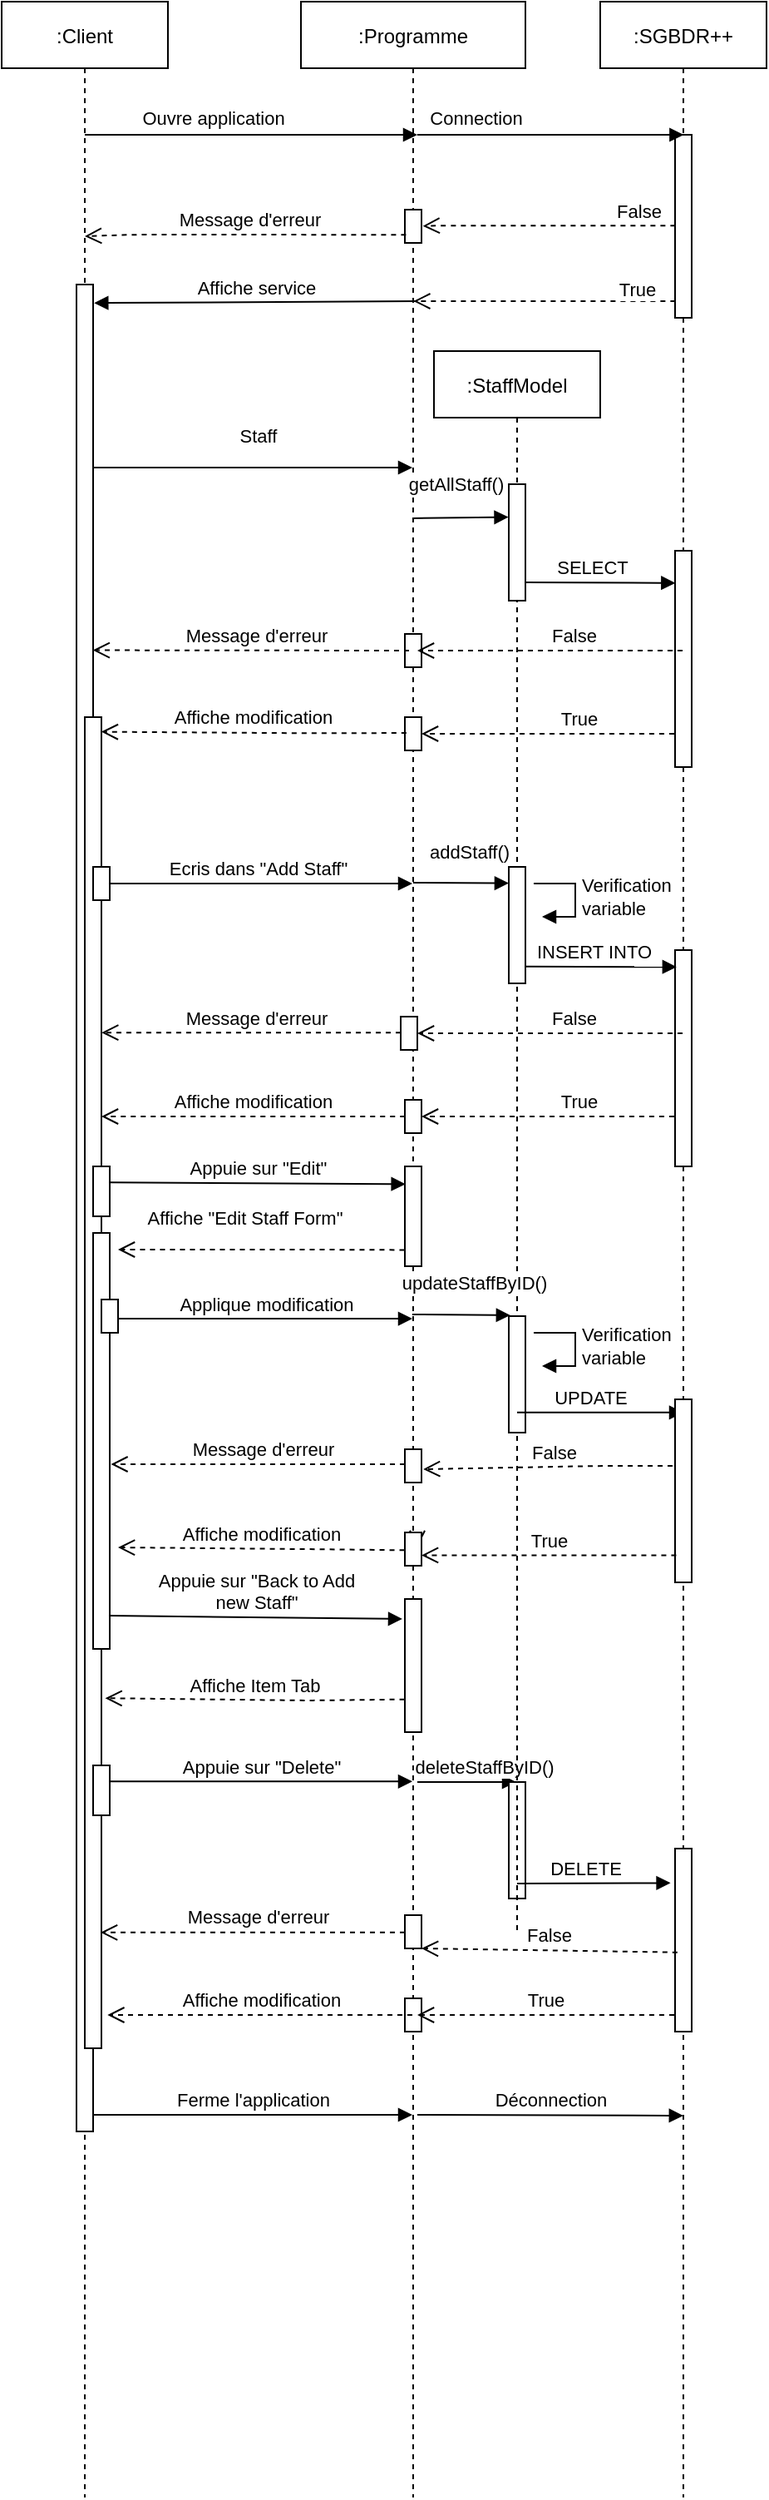 <mxfile version="13.10.5" type="google"><diagram id="kgpKYQtTHZ0yAKxKKP6v" name="Page-1"><mxGraphModel dx="1662" dy="794" grid="1" gridSize="10" guides="1" tooltips="1" connect="1" arrows="1" fold="1" page="1" pageScale="1" pageWidth="850" pageHeight="1100" math="0" shadow="0"><root><mxCell id="0"/><mxCell id="1" parent="0"/><mxCell id="3nuBFxr9cyL0pnOWT2aG-1" value=":Client" style="shape=umlLifeline;perimeter=lifelinePerimeter;container=1;collapsible=0;recursiveResize=0;rounded=0;shadow=0;strokeWidth=1;" parent="1" vertex="1"><mxGeometry x="120" y="80" width="100" height="1500" as="geometry"/></mxCell><mxCell id="3nuBFxr9cyL0pnOWT2aG-5" value=":Programme" style="shape=umlLifeline;perimeter=lifelinePerimeter;container=1;collapsible=0;recursiveResize=0;rounded=0;shadow=0;strokeWidth=1;" parent="1" vertex="1"><mxGeometry x="300" y="80" width="135" height="1500" as="geometry"/></mxCell><mxCell id="AiRgw6hfHiOyTLjR-OZo-54" value="" style="html=1;points=[];perimeter=orthogonalPerimeter;" parent="3nuBFxr9cyL0pnOWT2aG-5" vertex="1"><mxGeometry x="62.5" y="125" width="10" height="20" as="geometry"/></mxCell><mxCell id="AiRgw6hfHiOyTLjR-OZo-1" value=":SGBDR++" style="shape=umlLifeline;perimeter=lifelinePerimeter;container=1;collapsible=0;recursiveResize=0;rounded=0;shadow=0;strokeWidth=1;" parent="1" vertex="1"><mxGeometry x="480" y="80" width="100" height="1500" as="geometry"/></mxCell><mxCell id="AiRgw6hfHiOyTLjR-OZo-2" value="" style="points=[];perimeter=orthogonalPerimeter;rounded=0;shadow=0;strokeWidth=1;" parent="AiRgw6hfHiOyTLjR-OZo-1" vertex="1"><mxGeometry x="45" y="80" width="10" height="110" as="geometry"/></mxCell><mxCell id="AiRgw6hfHiOyTLjR-OZo-5" value="" style="html=1;verticalAlign=bottom;endArrow=block;" parent="1" source="3nuBFxr9cyL0pnOWT2aG-1" edge="1"><mxGeometry relative="1" as="geometry"><mxPoint x="275" y="160" as="sourcePoint"/><mxPoint x="370" y="160" as="targetPoint"/></mxGeometry></mxCell><mxCell id="AiRgw6hfHiOyTLjR-OZo-9" value="Ouvre application" style="edgeLabel;html=1;align=center;verticalAlign=middle;resizable=0;points=[];" parent="AiRgw6hfHiOyTLjR-OZo-5" vertex="1" connectable="0"><mxGeometry x="0.355" y="1" relative="1" as="geometry"><mxPoint x="-58.43" y="-9" as="offset"/></mxGeometry></mxCell><mxCell id="AiRgw6hfHiOyTLjR-OZo-10" value="" style="html=1;verticalAlign=bottom;endArrow=block;entryX=0;entryY=0;" parent="1" edge="1"><mxGeometry relative="1" as="geometry"><mxPoint x="370" y="160" as="sourcePoint"/><mxPoint x="530.19" y="160" as="targetPoint"/></mxGeometry></mxCell><mxCell id="AiRgw6hfHiOyTLjR-OZo-11" value="Connection" style="edgeLabel;html=1;align=center;verticalAlign=middle;resizable=0;points=[];" parent="AiRgw6hfHiOyTLjR-OZo-10" vertex="1" connectable="0"><mxGeometry x="0.355" y="1" relative="1" as="geometry"><mxPoint x="-73.62" y="-9" as="offset"/></mxGeometry></mxCell><mxCell id="AiRgw6hfHiOyTLjR-OZo-22" value="Affiche service" style="html=1;verticalAlign=bottom;endArrow=block;entryX=1.064;entryY=0.01;entryDx=0;entryDy=0;entryPerimeter=0;" parent="1" target="AiRgw6hfHiOyTLjR-OZo-28" edge="1"><mxGeometry relative="1" as="geometry"><mxPoint x="370" y="260" as="sourcePoint"/><mxPoint x="180" y="260" as="targetPoint"/></mxGeometry></mxCell><mxCell id="AiRgw6hfHiOyTLjR-OZo-23" value="False" style="html=1;verticalAlign=bottom;endArrow=open;dashed=1;endSize=8;entryX=1.081;entryY=0.493;entryDx=0;entryDy=0;entryPerimeter=0;" parent="1" target="AiRgw6hfHiOyTLjR-OZo-54" edge="1"><mxGeometry x="-0.71" relative="1" as="geometry"><mxPoint x="380" y="215" as="targetPoint"/><mxPoint x="525.19" y="214.66" as="sourcePoint"/><Array as="points"><mxPoint x="380.19" y="214.66"/></Array><mxPoint as="offset"/></mxGeometry></mxCell><mxCell id="AiRgw6hfHiOyTLjR-OZo-27" value="True" style="html=1;verticalAlign=bottom;endArrow=open;dashed=1;endSize=8;entryX=0.501;entryY=0.12;entryDx=0;entryDy=0;entryPerimeter=0;" parent="1" target="3nuBFxr9cyL0pnOWT2aG-5" edge="1"><mxGeometry x="-0.711" y="2" relative="1" as="geometry"><mxPoint x="370" y="260" as="targetPoint"/><mxPoint x="525.19" y="260" as="sourcePoint"/><Array as="points"><mxPoint x="380.19" y="260"/></Array><mxPoint as="offset"/></mxGeometry></mxCell><mxCell id="AiRgw6hfHiOyTLjR-OZo-28" value="" style="html=1;points=[];perimeter=orthogonalPerimeter;" parent="1" vertex="1"><mxGeometry x="165" y="250" width="10" height="1110" as="geometry"/></mxCell><mxCell id="AiRgw6hfHiOyTLjR-OZo-52" value="Message d'erreur" style="html=1;verticalAlign=bottom;endArrow=open;dashed=1;endSize=8;exitX=0.071;exitY=0.755;exitDx=0;exitDy=0;exitPerimeter=0;entryX=0.5;entryY=0.094;entryDx=0;entryDy=0;entryPerimeter=0;" parent="1" source="AiRgw6hfHiOyTLjR-OZo-54" target="3nuBFxr9cyL0pnOWT2aG-1" edge="1"><mxGeometry x="-0.029" relative="1" as="geometry"><mxPoint x="180" y="220.34" as="targetPoint"/><mxPoint x="345.19" y="220.0" as="sourcePoint"/><Array as="points"><mxPoint x="200.19" y="220.0"/></Array><mxPoint as="offset"/></mxGeometry></mxCell><mxCell id="wYW97NCSgQU51zEsF71i-62" value="" style="html=1;points=[];perimeter=orthogonalPerimeter;" parent="1" vertex="1"><mxGeometry x="362.5" y="740" width="10" height="20" as="geometry"/></mxCell><mxCell id="wYW97NCSgQU51zEsF71i-63" value="" style="html=1;points=[];perimeter=orthogonalPerimeter;" parent="1" vertex="1"><mxGeometry x="362.5" y="780" width="10" height="60" as="geometry"/></mxCell><mxCell id="wYW97NCSgQU51zEsF71i-64" value="False" style="html=1;verticalAlign=bottom;endArrow=open;dashed=1;endSize=8;entryX=1.107;entryY=0.6;entryDx=0;entryDy=0;entryPerimeter=0;" parent="1" target="wYW97NCSgQU51zEsF71i-65" edge="1"><mxGeometry relative="1" as="geometry"><mxPoint x="60" y="880" as="targetPoint"/><mxPoint x="529.5" y="960" as="sourcePoint"/><Array as="points"><mxPoint x="480" y="960"/></Array></mxGeometry></mxCell><mxCell id="wYW97NCSgQU51zEsF71i-65" value="" style="html=1;points=[];perimeter=orthogonalPerimeter;" parent="1" vertex="1"><mxGeometry x="362.5" y="950" width="10" height="20" as="geometry"/></mxCell><mxCell id="wYW97NCSgQU51zEsF71i-66" value="" style="html=1;verticalAlign=bottom;endArrow=open;dashed=1;endSize=8;" parent="1" source="wYW97NCSgQU51zEsF71i-76" edge="1"><mxGeometry relative="1" as="geometry"><mxPoint x="370" y="1009" as="targetPoint"/><mxPoint x="224.5" y="930" as="sourcePoint"/><Array as="points"/></mxGeometry></mxCell><mxCell id="wYW97NCSgQU51zEsF71i-67" value="Affiche modification" style="html=1;verticalAlign=bottom;endArrow=open;dashed=1;endSize=8;entryX=1.5;entryY=0.756;entryDx=0;entryDy=0;entryPerimeter=0;exitX=-0.022;exitY=0.533;exitDx=0;exitDy=0;exitPerimeter=0;" parent="1" source="wYW97NCSgQU51zEsF71i-76" target="wYW97NCSgQU51zEsF71i-102" edge="1"><mxGeometry relative="1" as="geometry"><mxPoint x="200" y="1009" as="targetPoint"/><mxPoint x="340" y="1010" as="sourcePoint"/><Array as="points"><mxPoint x="300" y="1010"/></Array></mxGeometry></mxCell><mxCell id="wYW97NCSgQU51zEsF71i-68" value="" style="html=1;points=[];perimeter=orthogonalPerimeter;" parent="1" vertex="1"><mxGeometry x="362.5" y="1040" width="10" height="80" as="geometry"/></mxCell><mxCell id="wYW97NCSgQU51zEsF71i-69" value="" style="html=1;points=[];perimeter=orthogonalPerimeter;" parent="1" vertex="1"><mxGeometry x="362.5" y="1280" width="10" height="20" as="geometry"/></mxCell><mxCell id="wYW97NCSgQU51zEsF71i-70" value="True" style="html=1;verticalAlign=bottom;endArrow=open;dashed=1;endSize=8;entryX=0.75;entryY=0.5;entryDx=0;entryDy=0;entryPerimeter=0;" parent="1" target="wYW97NCSgQU51zEsF71i-69" edge="1"><mxGeometry relative="1" as="geometry"><mxPoint x="380" y="1290" as="targetPoint"/><mxPoint x="524.5" y="1290" as="sourcePoint"/><Array as="points"><mxPoint x="475" y="1290"/></Array></mxGeometry></mxCell><mxCell id="wYW97NCSgQU51zEsF71i-71" value="Affiche modification" style="html=1;verticalAlign=bottom;endArrow=open;dashed=1;endSize=8;entryX=1.366;entryY=0.975;entryDx=0;entryDy=0;entryPerimeter=0;" parent="1" source="3nuBFxr9cyL0pnOWT2aG-5" target="wYW97NCSgQU51zEsF71i-84" edge="1"><mxGeometry relative="1" as="geometry"><mxPoint x="200" y="1289" as="targetPoint"/><mxPoint x="340" y="1289" as="sourcePoint"/><Array as="points"><mxPoint x="300" y="1290"/></Array></mxGeometry></mxCell><mxCell id="wYW97NCSgQU51zEsF71i-72" value="deleteStaffByID()" style="html=1;verticalAlign=bottom;endArrow=block;" parent="1" target="wYW97NCSgQU51zEsF71i-88" edge="1"><mxGeometry x="0.333" relative="1" as="geometry"><mxPoint x="370" y="1150" as="sourcePoint"/><mxPoint x="415" y="1150" as="targetPoint"/><mxPoint as="offset"/></mxGeometry></mxCell><mxCell id="wYW97NCSgQU51zEsF71i-73" value="" style="points=[];perimeter=orthogonalPerimeter;rounded=0;shadow=0;strokeWidth=1;" parent="1" vertex="1"><mxGeometry x="425" y="1150" width="10" height="70" as="geometry"/></mxCell><mxCell id="wYW97NCSgQU51zEsF71i-74" value="DELETE" style="html=1;verticalAlign=bottom;endArrow=block;entryX=-0.272;entryY=0.188;entryDx=0;entryDy=0;entryPerimeter=0;" parent="1" target="wYW97NCSgQU51zEsF71i-81" edge="1"><mxGeometry x="-0.106" relative="1" as="geometry"><mxPoint x="430" y="1211" as="sourcePoint"/><mxPoint x="520" y="1210" as="targetPoint"/><mxPoint as="offset"/></mxGeometry></mxCell><mxCell id="wYW97NCSgQU51zEsF71i-75" value="Message d'erreur" style="html=1;verticalAlign=bottom;endArrow=open;dashed=1;endSize=8;entryX=0.952;entryY=0.913;entryDx=0;entryDy=0;entryPerimeter=0;" parent="1" source="wYW97NCSgQU51zEsF71i-77" target="wYW97NCSgQU51zEsF71i-84" edge="1"><mxGeometry x="-0.029" relative="1" as="geometry"><mxPoint x="200" y="1241" as="targetPoint"/><mxPoint x="50.19" y="1160" as="sourcePoint"/><Array as="points"/><mxPoint as="offset"/></mxGeometry></mxCell><mxCell id="wYW97NCSgQU51zEsF71i-76" value="" style="html=1;points=[];perimeter=orthogonalPerimeter;" parent="1" vertex="1"><mxGeometry x="362.5" y="1000" width="10" height="20" as="geometry"/></mxCell><mxCell id="wYW97NCSgQU51zEsF71i-77" value="" style="html=1;points=[];perimeter=orthogonalPerimeter;" parent="1" vertex="1"><mxGeometry x="362.5" y="1230" width="10" height="20" as="geometry"/></mxCell><mxCell id="wYW97NCSgQU51zEsF71i-78" value="" style="html=1;points=[];perimeter=orthogonalPerimeter;" parent="1" vertex="1"><mxGeometry x="362.5" y="460" width="10" height="20" as="geometry"/></mxCell><mxCell id="wYW97NCSgQU51zEsF71i-79" value="" style="html=1;points=[];perimeter=orthogonalPerimeter;" parent="1" vertex="1"><mxGeometry x="362.5" y="510" width="10" height="20" as="geometry"/></mxCell><mxCell id="wYW97NCSgQU51zEsF71i-80" value="" style="html=1;points=[];perimeter=orthogonalPerimeter;" parent="1" vertex="1"><mxGeometry x="525" y="650" width="10" height="130" as="geometry"/></mxCell><mxCell id="wYW97NCSgQU51zEsF71i-81" value="" style="html=1;points=[];perimeter=orthogonalPerimeter;" parent="1" vertex="1"><mxGeometry x="525" y="1190" width="10" height="110" as="geometry"/></mxCell><mxCell id="wYW97NCSgQU51zEsF71i-82" value="" style="html=1;points=[];perimeter=orthogonalPerimeter;" parent="1" vertex="1"><mxGeometry x="525" y="410" width="10" height="130" as="geometry"/></mxCell><mxCell id="wYW97NCSgQU51zEsF71i-83" value="Staff" style="html=1;verticalAlign=bottom;endArrow=block;" parent="1" target="3nuBFxr9cyL0pnOWT2aG-5" edge="1"><mxGeometry x="0.027" y="10" relative="1" as="geometry"><mxPoint x="175" y="360" as="sourcePoint"/><mxPoint x="360" y="360" as="targetPoint"/><mxPoint as="offset"/></mxGeometry></mxCell><mxCell id="wYW97NCSgQU51zEsF71i-84" value="" style="html=1;points=[];perimeter=orthogonalPerimeter;" parent="1" vertex="1"><mxGeometry x="170" y="510" width="10" height="800" as="geometry"/></mxCell><mxCell id="wYW97NCSgQU51zEsF71i-85" value="Ecris dans &quot;Add Staff&quot;" style="html=1;verticalAlign=bottom;endArrow=block;" parent="1" target="3nuBFxr9cyL0pnOWT2aG-5" edge="1"><mxGeometry relative="1" as="geometry"><mxPoint x="180" y="610" as="sourcePoint"/><mxPoint x="345" y="610" as="targetPoint"/></mxGeometry></mxCell><mxCell id="wYW97NCSgQU51zEsF71i-86" value="" style="html=1;points=[];perimeter=orthogonalPerimeter;" parent="1" vertex="1"><mxGeometry x="175" y="600" width="10" height="20" as="geometry"/></mxCell><mxCell id="wYW97NCSgQU51zEsF71i-87" value="addStaff()" style="html=1;verticalAlign=bottom;endArrow=block;entryX=-0.004;entryY=0.14;entryDx=0;entryDy=0;entryPerimeter=0;exitX=0.5;exitY=0.353;exitDx=0;exitDy=0;exitPerimeter=0;" parent="1" source="3nuBFxr9cyL0pnOWT2aG-5" target="wYW97NCSgQU51zEsF71i-117" edge="1"><mxGeometry x="0.143" y="10" relative="1" as="geometry"><mxPoint x="370" y="610" as="sourcePoint"/><mxPoint x="420" y="610" as="targetPoint"/><mxPoint as="offset"/></mxGeometry></mxCell><mxCell id="wYW97NCSgQU51zEsF71i-88" value=":StaffModel" style="shape=umlLifeline;perimeter=lifelinePerimeter;container=1;collapsible=0;recursiveResize=0;rounded=0;shadow=0;strokeWidth=1;" parent="1" vertex="1"><mxGeometry x="380" y="290" width="100" height="950" as="geometry"/></mxCell><mxCell id="wYW97NCSgQU51zEsF71i-89" value="" style="points=[];perimeter=orthogonalPerimeter;rounded=0;shadow=0;strokeWidth=1;" parent="wYW97NCSgQU51zEsF71i-88" vertex="1"><mxGeometry x="45" y="80" width="10" height="70" as="geometry"/></mxCell><mxCell id="wYW97NCSgQU51zEsF71i-92" value="Verification&lt;br&gt;variable" style="edgeStyle=orthogonalEdgeStyle;html=1;align=left;spacingLeft=2;endArrow=block;rounded=0;entryX=1;entryY=0;" parent="1" edge="1"><mxGeometry relative="1" as="geometry"><mxPoint x="440" y="610" as="sourcePoint"/><Array as="points"><mxPoint x="465" y="610"/></Array><mxPoint x="445" y="630" as="targetPoint"/></mxGeometry></mxCell><mxCell id="wYW97NCSgQU51zEsF71i-93" value="INSERT INTO" style="html=1;verticalAlign=bottom;endArrow=block;entryX=0.093;entryY=0.078;entryDx=0;entryDy=0;entryPerimeter=0;exitX=1.025;exitY=0.856;exitDx=0;exitDy=0;exitPerimeter=0;" parent="1" source="wYW97NCSgQU51zEsF71i-117" target="wYW97NCSgQU51zEsF71i-80" edge="1"><mxGeometry x="-0.106" relative="1" as="geometry"><mxPoint x="440" y="660" as="sourcePoint"/><mxPoint x="520" y="660" as="targetPoint"/><mxPoint as="offset"/></mxGeometry></mxCell><mxCell id="wYW97NCSgQU51zEsF71i-94" value="False" style="html=1;verticalAlign=bottom;endArrow=open;dashed=1;endSize=8;" parent="1" target="wYW97NCSgQU51zEsF71i-96" edge="1"><mxGeometry x="-0.18" relative="1" as="geometry"><mxPoint x="360" y="700" as="targetPoint"/><mxPoint x="529.5" y="700" as="sourcePoint"/><Array as="points"><mxPoint x="480" y="700"/></Array><mxPoint as="offset"/></mxGeometry></mxCell><mxCell id="wYW97NCSgQU51zEsF71i-95" value="Message d'erreur" style="html=1;verticalAlign=bottom;endArrow=open;dashed=1;endSize=8;entryX=1.011;entryY=0.237;entryDx=0;entryDy=0;entryPerimeter=0;" parent="1" source="wYW97NCSgQU51zEsF71i-96" target="wYW97NCSgQU51zEsF71i-84" edge="1"><mxGeometry x="-0.029" relative="1" as="geometry"><mxPoint x="185" y="700.34" as="targetPoint"/><mxPoint x="350.19" y="700" as="sourcePoint"/><Array as="points"/><mxPoint as="offset"/></mxGeometry></mxCell><mxCell id="wYW97NCSgQU51zEsF71i-96" value="" style="html=1;points=[];perimeter=orthogonalPerimeter;" parent="1" vertex="1"><mxGeometry x="360" y="690" width="10" height="20" as="geometry"/></mxCell><mxCell id="wYW97NCSgQU51zEsF71i-97" value="True" style="html=1;verticalAlign=bottom;endArrow=open;dashed=1;endSize=8;" parent="1" target="wYW97NCSgQU51zEsF71i-62" edge="1"><mxGeometry x="-0.239" relative="1" as="geometry"><mxPoint x="355" y="750" as="targetPoint"/><mxPoint x="524.5" y="750" as="sourcePoint"/><Array as="points"><mxPoint x="475" y="750"/></Array><mxPoint as="offset"/></mxGeometry></mxCell><mxCell id="wYW97NCSgQU51zEsF71i-98" value="Affiche modification" style="html=1;verticalAlign=bottom;endArrow=open;dashed=1;endSize=8;exitX=0.013;exitY=0.5;exitDx=0;exitDy=0;exitPerimeter=0;" parent="1" source="wYW97NCSgQU51zEsF71i-62" edge="1"><mxGeometry relative="1" as="geometry"><mxPoint x="180" y="750" as="targetPoint"/><mxPoint x="340" y="750" as="sourcePoint"/><Array as="points"><mxPoint x="300" y="750"/></Array></mxGeometry></mxCell><mxCell id="wYW97NCSgQU51zEsF71i-99" value="" style="html=1;points=[];perimeter=orthogonalPerimeter;" parent="1" vertex="1"><mxGeometry x="175" y="780" width="10" height="30" as="geometry"/></mxCell><mxCell id="wYW97NCSgQU51zEsF71i-100" value="Appuie sur &quot;Edit&quot;" style="html=1;verticalAlign=bottom;endArrow=block;entryX=0.033;entryY=0.177;entryDx=0;entryDy=0;entryPerimeter=0;" parent="1" target="wYW97NCSgQU51zEsF71i-63" edge="1"><mxGeometry relative="1" as="geometry"><mxPoint x="185" y="789.66" as="sourcePoint"/><mxPoint x="340" y="790" as="targetPoint"/></mxGeometry></mxCell><mxCell id="wYW97NCSgQU51zEsF71i-101" value="Affiche &quot;Edit Staff Form&quot;" style="html=1;verticalAlign=bottom;endArrow=open;dashed=1;endSize=8;exitX=-0.026;exitY=0.837;exitDx=0;exitDy=0;exitPerimeter=0;" parent="1" source="wYW97NCSgQU51zEsF71i-63" edge="1"><mxGeometry x="0.116" y="-10" relative="1" as="geometry"><mxPoint x="190" y="830" as="targetPoint"/><mxPoint x="345" y="830" as="sourcePoint"/><Array as="points"><mxPoint x="305" y="830"/></Array><mxPoint as="offset"/></mxGeometry></mxCell><mxCell id="wYW97NCSgQU51zEsF71i-102" value="" style="html=1;points=[];perimeter=orthogonalPerimeter;" parent="1" vertex="1"><mxGeometry x="175" y="820" width="10" height="250" as="geometry"/></mxCell><mxCell id="wYW97NCSgQU51zEsF71i-103" value="Applique modification" style="html=1;verticalAlign=bottom;endArrow=block;exitX=1.02;exitY=0.578;exitDx=0;exitDy=0;exitPerimeter=0;" parent="1" source="wYW97NCSgQU51zEsF71i-111" target="3nuBFxr9cyL0pnOWT2aG-5" edge="1"><mxGeometry relative="1" as="geometry"><mxPoint x="200" y="870" as="sourcePoint"/><mxPoint x="340" y="870.34" as="targetPoint"/></mxGeometry></mxCell><mxCell id="wYW97NCSgQU51zEsF71i-104" value="updateStaffByID()" style="html=1;verticalAlign=bottom;endArrow=block;entryX=0.093;entryY=-0.008;entryDx=0;entryDy=0;entryPerimeter=0;exitX=0.496;exitY=0.526;exitDx=0;exitDy=0;exitPerimeter=0;" parent="1" source="3nuBFxr9cyL0pnOWT2aG-5" target="wYW97NCSgQU51zEsF71i-105" edge="1"><mxGeometry x="0.231" y="10" relative="1" as="geometry"><mxPoint x="370" y="870" as="sourcePoint"/><mxPoint x="415" y="870" as="targetPoint"/><mxPoint as="offset"/></mxGeometry></mxCell><mxCell id="wYW97NCSgQU51zEsF71i-105" value="" style="points=[];perimeter=orthogonalPerimeter;rounded=0;shadow=0;strokeWidth=1;" parent="1" vertex="1"><mxGeometry x="425" y="870" width="10" height="70" as="geometry"/></mxCell><mxCell id="wYW97NCSgQU51zEsF71i-106" value="Verification&lt;br&gt;variable" style="edgeStyle=orthogonalEdgeStyle;html=1;align=left;spacingLeft=2;endArrow=block;rounded=0;entryX=1;entryY=0;" parent="1" edge="1"><mxGeometry relative="1" as="geometry"><mxPoint x="440" y="880" as="sourcePoint"/><Array as="points"><mxPoint x="465" y="880"/></Array><mxPoint x="445" y="900" as="targetPoint"/></mxGeometry></mxCell><mxCell id="wYW97NCSgQU51zEsF71i-107" value="UPDATE" style="html=1;verticalAlign=bottom;endArrow=block;entryX=0.5;entryY=0.072;entryDx=0;entryDy=0;entryPerimeter=0;exitX=0.5;exitY=0.827;exitDx=0;exitDy=0;exitPerimeter=0;" parent="1" source="wYW97NCSgQU51zEsF71i-105" target="wYW97NCSgQU51zEsF71i-108" edge="1"><mxGeometry x="-0.106" relative="1" as="geometry"><mxPoint x="440" y="930" as="sourcePoint"/><mxPoint x="520" y="930" as="targetPoint"/><mxPoint as="offset"/></mxGeometry></mxCell><mxCell id="wYW97NCSgQU51zEsF71i-108" value="" style="html=1;points=[];perimeter=orthogonalPerimeter;" parent="1" vertex="1"><mxGeometry x="525" y="920" width="10" height="110" as="geometry"/></mxCell><mxCell id="wYW97NCSgQU51zEsF71i-109" value="Message d'erreur" style="html=1;verticalAlign=bottom;endArrow=open;dashed=1;endSize=8;entryX=1.072;entryY=0.556;entryDx=0;entryDy=0;entryPerimeter=0;" parent="1" source="wYW97NCSgQU51zEsF71i-65" target="wYW97NCSgQU51zEsF71i-102" edge="1"><mxGeometry x="-0.029" relative="1" as="geometry"><mxPoint x="200" y="961" as="targetPoint"/><mxPoint x="350.19" y="960" as="sourcePoint"/><Array as="points"/><mxPoint as="offset"/></mxGeometry></mxCell><mxCell id="wYW97NCSgQU51zEsF71i-110" value="Appuie sur &quot;Back to Add &lt;br&gt;new Staff&quot;" style="html=1;verticalAlign=bottom;endArrow=block;" parent="1" edge="1"><mxGeometry relative="1" as="geometry"><mxPoint x="185" y="1050" as="sourcePoint"/><mxPoint x="361" y="1052" as="targetPoint"/></mxGeometry></mxCell><mxCell id="wYW97NCSgQU51zEsF71i-111" value="" style="html=1;points=[];perimeter=orthogonalPerimeter;" parent="1" vertex="1"><mxGeometry x="180" y="860" width="10" height="20" as="geometry"/></mxCell><mxCell id="wYW97NCSgQU51zEsF71i-112" value="Affiche Item Tab" style="html=1;verticalAlign=bottom;endArrow=open;dashed=1;endSize=8;exitX=-0.022;exitY=0.754;exitDx=0;exitDy=0;exitPerimeter=0;entryX=1.228;entryY=0.737;entryDx=0;entryDy=0;entryPerimeter=0;" parent="1" source="wYW97NCSgQU51zEsF71i-68" target="wYW97NCSgQU51zEsF71i-84" edge="1"><mxGeometry relative="1" as="geometry"><mxPoint x="190" y="1100" as="targetPoint"/><mxPoint x="345" y="1100" as="sourcePoint"/><Array as="points"><mxPoint x="305" y="1101"/></Array></mxGeometry></mxCell><mxCell id="wYW97NCSgQU51zEsF71i-113" value="" style="html=1;points=[];perimeter=orthogonalPerimeter;" parent="1" vertex="1"><mxGeometry x="175" y="1140" width="10" height="30" as="geometry"/></mxCell><mxCell id="wYW97NCSgQU51zEsF71i-114" value="Appuie sur &quot;Delete&quot;" style="html=1;verticalAlign=bottom;endArrow=block;" parent="1" target="3nuBFxr9cyL0pnOWT2aG-5" edge="1"><mxGeometry relative="1" as="geometry"><mxPoint x="185" y="1149.66" as="sourcePoint"/><mxPoint x="340" y="1150" as="targetPoint"/></mxGeometry></mxCell><mxCell id="wYW97NCSgQU51zEsF71i-115" value="True" style="html=1;verticalAlign=bottom;endArrow=open;dashed=1;endSize=8;exitX=0.072;exitY=0.852;exitDx=0;exitDy=0;exitPerimeter=0;" parent="1" source="wYW97NCSgQU51zEsF71i-108" target="wYW97NCSgQU51zEsF71i-76" edge="1"><mxGeometry relative="1" as="geometry"><mxPoint x="670" y="1089" as="targetPoint"/><mxPoint x="824.5" y="1090" as="sourcePoint"/><Array as="points"/></mxGeometry></mxCell><mxCell id="wYW97NCSgQU51zEsF71i-116" value="False" style="html=1;verticalAlign=bottom;endArrow=open;dashed=1;endSize=8;exitX=0.141;exitY=0.567;exitDx=0;exitDy=0;exitPerimeter=0;" parent="1" source="wYW97NCSgQU51zEsF71i-81" target="wYW97NCSgQU51zEsF71i-77" edge="1"><mxGeometry relative="1" as="geometry"><mxPoint x="660" y="1320" as="targetPoint"/><mxPoint x="820" y="1320" as="sourcePoint"/><Array as="points"/></mxGeometry></mxCell><mxCell id="wYW97NCSgQU51zEsF71i-117" value="" style="points=[];perimeter=orthogonalPerimeter;rounded=0;shadow=0;strokeWidth=1;" parent="1" vertex="1"><mxGeometry x="425" y="600" width="10" height="70" as="geometry"/></mxCell><mxCell id="wYW97NCSgQU51zEsF71i-118" value="SELECT" style="html=1;verticalAlign=bottom;endArrow=block;entryX=0.016;entryY=0.149;entryDx=0;entryDy=0;entryPerimeter=0;exitX=0.967;exitY=0.843;exitDx=0;exitDy=0;exitPerimeter=0;" parent="1" source="wYW97NCSgQU51zEsF71i-89" target="wYW97NCSgQU51zEsF71i-82" edge="1"><mxGeometry x="-0.106" relative="1" as="geometry"><mxPoint x="440" y="430" as="sourcePoint"/><mxPoint x="520" y="430" as="targetPoint"/><mxPoint as="offset"/></mxGeometry></mxCell><mxCell id="wYW97NCSgQU51zEsF71i-119" value="False" style="html=1;verticalAlign=bottom;endArrow=open;dashed=1;endSize=8;" parent="1" edge="1"><mxGeometry x="-0.18" relative="1" as="geometry"><mxPoint x="370" y="470" as="targetPoint"/><mxPoint x="529.5" y="470" as="sourcePoint"/><Array as="points"><mxPoint x="480" y="470"/></Array><mxPoint as="offset"/></mxGeometry></mxCell><mxCell id="wYW97NCSgQU51zEsF71i-120" value="True" style="html=1;verticalAlign=bottom;endArrow=open;dashed=1;endSize=8;" parent="1" edge="1"><mxGeometry x="-0.239" relative="1" as="geometry"><mxPoint x="372.5" y="520" as="targetPoint"/><mxPoint x="524.5" y="520" as="sourcePoint"/><Array as="points"><mxPoint x="475" y="520"/></Array><mxPoint as="offset"/></mxGeometry></mxCell><mxCell id="wYW97NCSgQU51zEsF71i-121" value="Message d'erreur" style="html=1;verticalAlign=bottom;endArrow=open;dashed=1;endSize=8;entryX=0.986;entryY=0.198;entryDx=0;entryDy=0;entryPerimeter=0;" parent="1" target="AiRgw6hfHiOyTLjR-OZo-28" edge="1"><mxGeometry x="-0.029" relative="1" as="geometry"><mxPoint x="190" y="470.0" as="targetPoint"/><mxPoint x="365" y="470.0" as="sourcePoint"/><Array as="points"/><mxPoint as="offset"/></mxGeometry></mxCell><mxCell id="wYW97NCSgQU51zEsF71i-122" value="Affiche modification" style="html=1;verticalAlign=bottom;endArrow=open;dashed=1;endSize=8;entryX=0.991;entryY=0.011;entryDx=0;entryDy=0;entryPerimeter=0;exitX=0.091;exitY=0.476;exitDx=0;exitDy=0;exitPerimeter=0;" parent="1" source="wYW97NCSgQU51zEsF71i-79" target="wYW97NCSgQU51zEsF71i-84" edge="1"><mxGeometry relative="1" as="geometry"><mxPoint x="185" y="519.66" as="targetPoint"/><mxPoint x="345" y="519.66" as="sourcePoint"/><Array as="points"><mxPoint x="305" y="519.66"/></Array></mxGeometry></mxCell><mxCell id="wYW97NCSgQU51zEsF71i-255" value="Ferme l'application" style="html=1;verticalAlign=bottom;endArrow=block;" parent="1" target="3nuBFxr9cyL0pnOWT2aG-5" edge="1"><mxGeometry relative="1" as="geometry"><mxPoint x="175" y="1350.0" as="sourcePoint"/><mxPoint x="330" y="1350" as="targetPoint"/></mxGeometry></mxCell><mxCell id="wYW97NCSgQU51zEsF71i-256" value="Déconnection" style="html=1;verticalAlign=bottom;endArrow=block;entryX=0.499;entryY=0.847;entryDx=0;entryDy=0;entryPerimeter=0;" parent="1" target="AiRgw6hfHiOyTLjR-OZo-1" edge="1"><mxGeometry relative="1" as="geometry"><mxPoint x="370" y="1350.0" as="sourcePoint"/><mxPoint x="525" y="1350.34" as="targetPoint"/></mxGeometry></mxCell><mxCell id="wYW97NCSgQU51zEsF71i-90" value="" style="html=1;verticalAlign=bottom;endArrow=block;entryX=-0.023;entryY=0.283;entryDx=0;entryDy=0;entryPerimeter=0;exitX=0.497;exitY=0.207;exitDx=0;exitDy=0;exitPerimeter=0;" parent="1" source="3nuBFxr9cyL0pnOWT2aG-5" target="wYW97NCSgQU51zEsF71i-89" edge="1"><mxGeometry relative="1" as="geometry"><mxPoint x="370.0" y="390" as="sourcePoint"/><mxPoint x="420" y="390" as="targetPoint"/></mxGeometry></mxCell><mxCell id="wYW97NCSgQU51zEsF71i-91" value="getAllStaff()" style="edgeLabel;html=1;align=center;verticalAlign=middle;resizable=0;points=[];" parent="wYW97NCSgQU51zEsF71i-90" vertex="1" connectable="0"><mxGeometry x="0.355" y="1" relative="1" as="geometry"><mxPoint x="-13.79" y="-19" as="offset"/></mxGeometry></mxCell></root></mxGraphModel></diagram></mxfile>